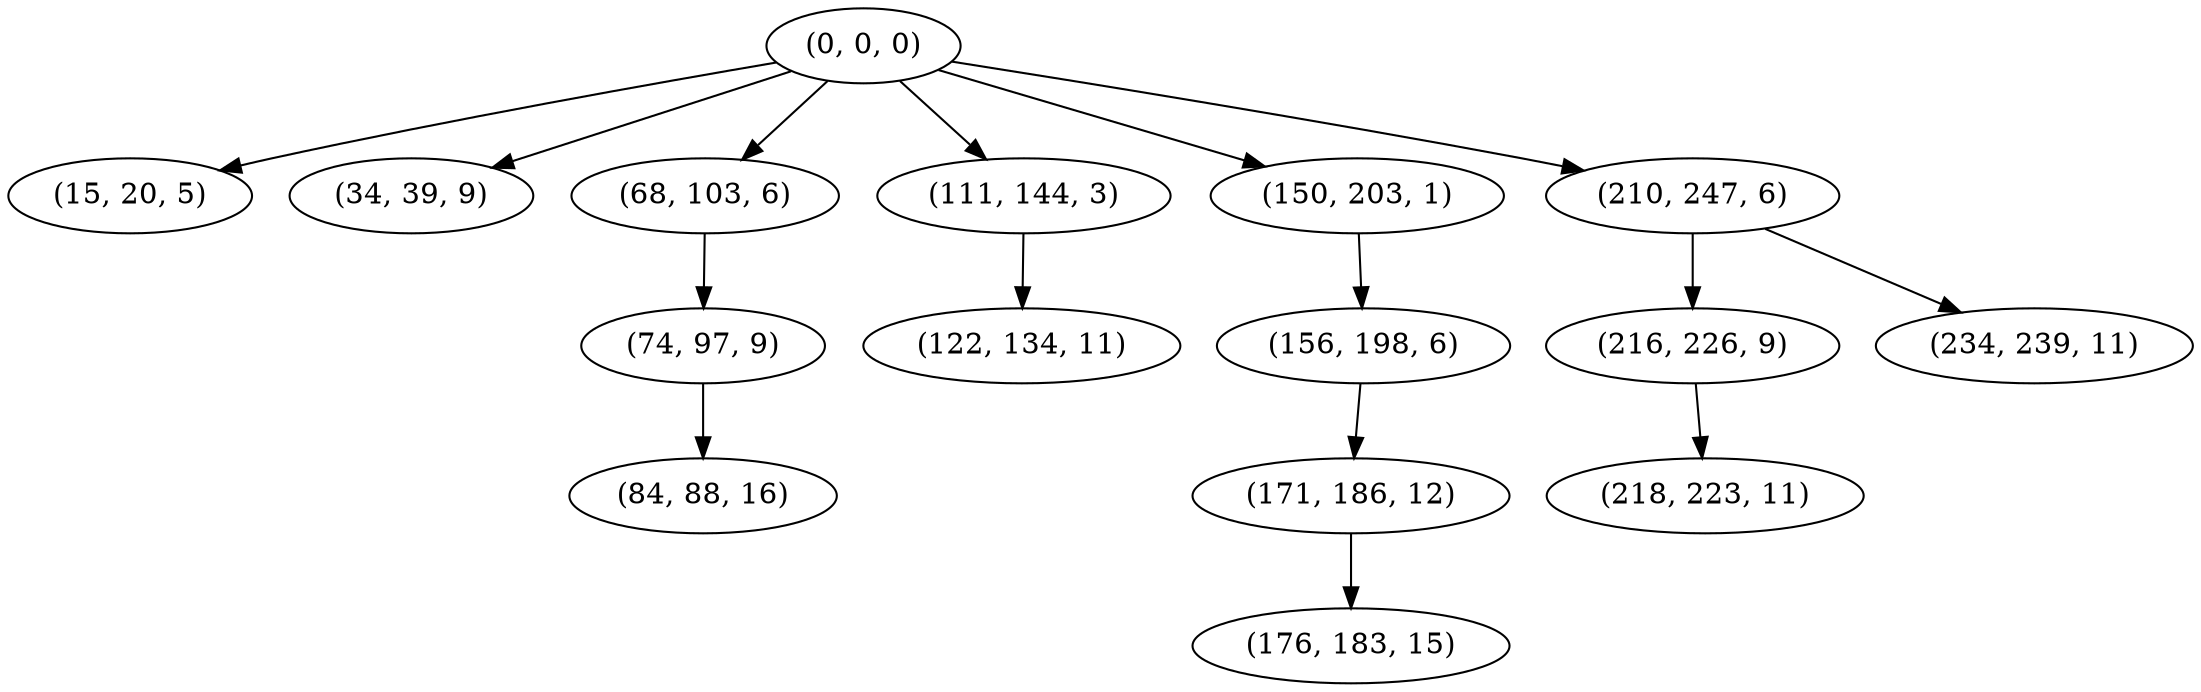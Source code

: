 digraph tree {
    "(0, 0, 0)";
    "(15, 20, 5)";
    "(34, 39, 9)";
    "(68, 103, 6)";
    "(74, 97, 9)";
    "(84, 88, 16)";
    "(111, 144, 3)";
    "(122, 134, 11)";
    "(150, 203, 1)";
    "(156, 198, 6)";
    "(171, 186, 12)";
    "(176, 183, 15)";
    "(210, 247, 6)";
    "(216, 226, 9)";
    "(218, 223, 11)";
    "(234, 239, 11)";
    "(0, 0, 0)" -> "(15, 20, 5)";
    "(0, 0, 0)" -> "(34, 39, 9)";
    "(0, 0, 0)" -> "(68, 103, 6)";
    "(0, 0, 0)" -> "(111, 144, 3)";
    "(0, 0, 0)" -> "(150, 203, 1)";
    "(0, 0, 0)" -> "(210, 247, 6)";
    "(68, 103, 6)" -> "(74, 97, 9)";
    "(74, 97, 9)" -> "(84, 88, 16)";
    "(111, 144, 3)" -> "(122, 134, 11)";
    "(150, 203, 1)" -> "(156, 198, 6)";
    "(156, 198, 6)" -> "(171, 186, 12)";
    "(171, 186, 12)" -> "(176, 183, 15)";
    "(210, 247, 6)" -> "(216, 226, 9)";
    "(210, 247, 6)" -> "(234, 239, 11)";
    "(216, 226, 9)" -> "(218, 223, 11)";
}
